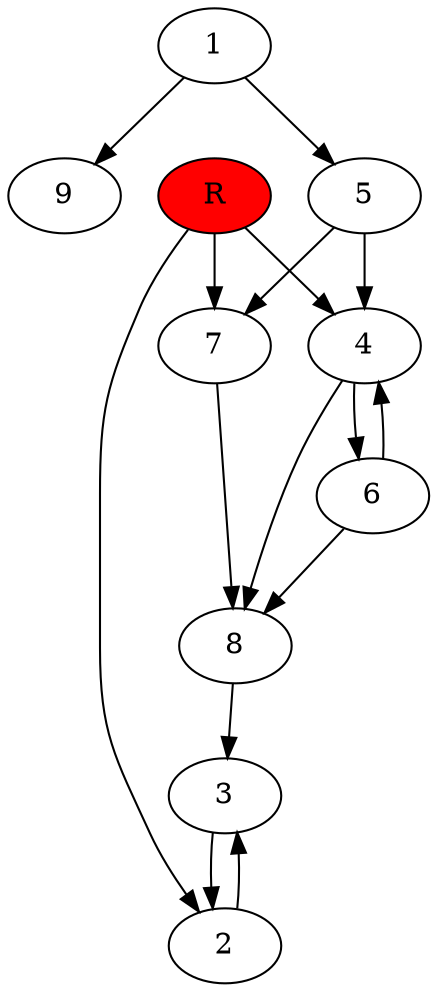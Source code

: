 digraph prb8885 {
	1
	2
	3
	4
	5
	6
	7
	8
	R [fillcolor="#ff0000" style=filled]
	1 -> 5
	1 -> 9
	2 -> 3
	3 -> 2
	4 -> 6
	4 -> 8
	5 -> 4
	5 -> 7
	6 -> 4
	6 -> 8
	7 -> 8
	8 -> 3
	R -> 2
	R -> 4
	R -> 7
}
